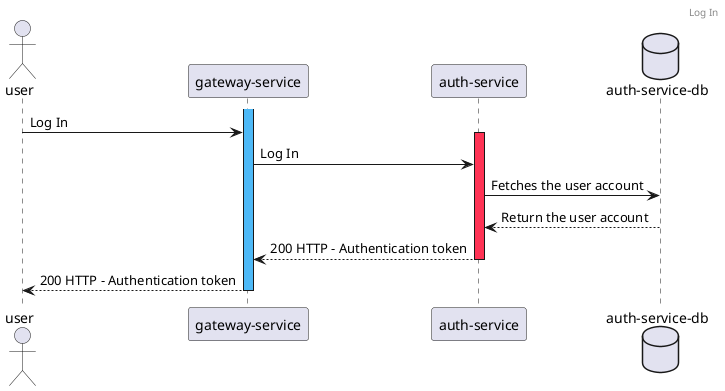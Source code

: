 
@startuml Log In

header Log In

actor "user"

activate "gateway-service" #4db9f7
"user" -> "gateway-service": Log In
activate "auth-service" #ff3355
"gateway-service" -> "auth-service": Log In
database "auth-service-db"
"auth-service" -> "auth-service-db": Fetches the user account
"auth-service-db" --> "auth-service": Return the user account
"auth-service" --> "gateway-service": 200 HTTP - Authentication token
deactivate "auth-service" 
"gateway-service" --> "user": 200 HTTP - Authentication token
deactivate "gateway-service" 

@enduml
 